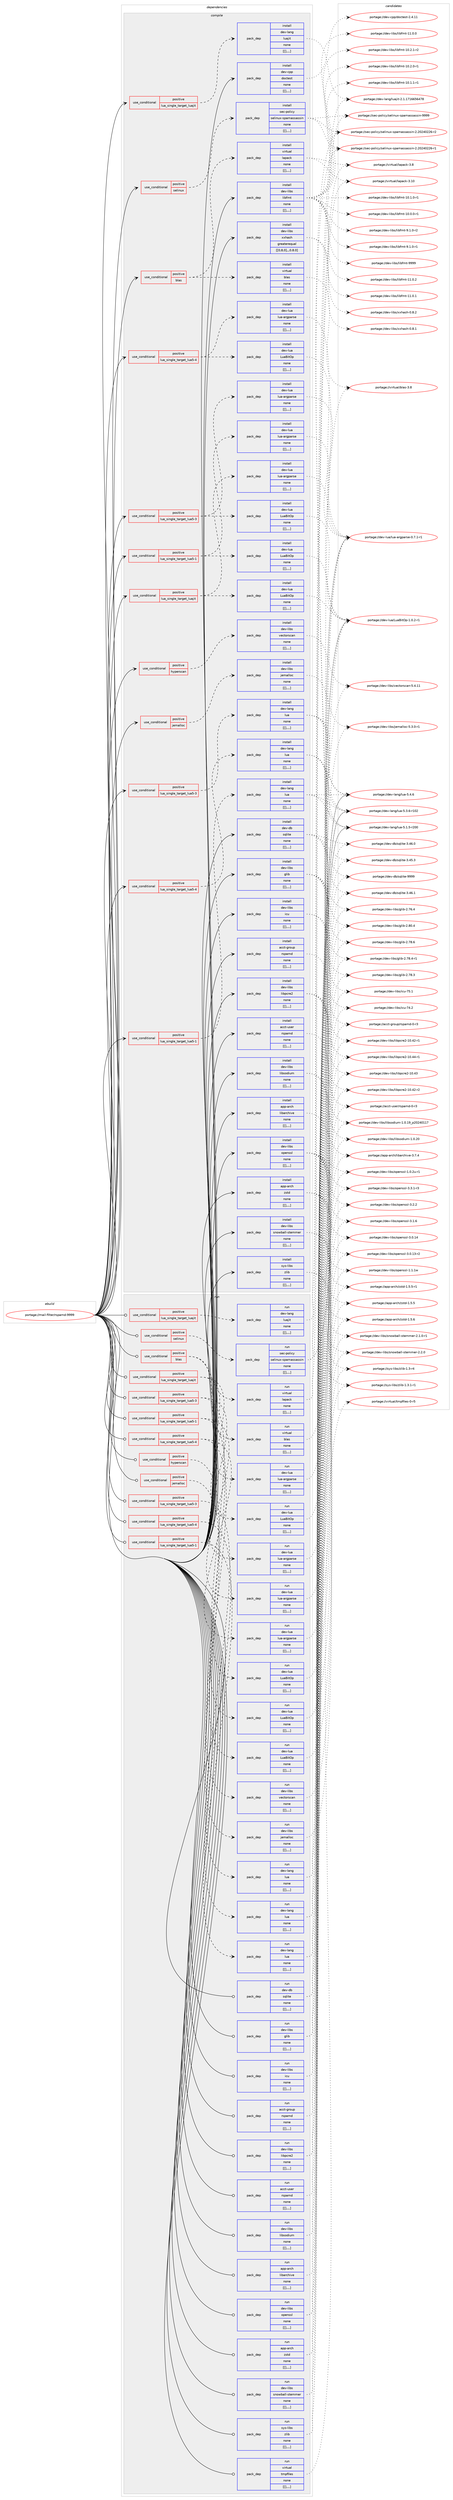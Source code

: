 digraph prolog {

# *************
# Graph options
# *************

newrank=true;
concentrate=true;
compound=true;
graph [rankdir=LR,fontname=Helvetica,fontsize=10,ranksep=1.5];#, ranksep=2.5, nodesep=0.2];
edge  [arrowhead=vee];
node  [fontname=Helvetica,fontsize=10];

# **********
# The ebuild
# **********

subgraph cluster_leftcol {
color=gray;
label=<<i>ebuild</i>>;
id [label="portage://mail-filter/rspamd-9999", color=red, width=4, href="../mail-filter/rspamd-9999.svg"];
}

# ****************
# The dependencies
# ****************

subgraph cluster_midcol {
color=gray;
label=<<i>dependencies</i>>;
subgraph cluster_compile {
fillcolor="#eeeeee";
style=filled;
label=<<i>compile</i>>;
subgraph cond72830 {
dependency292942 [label=<<TABLE BORDER="0" CELLBORDER="1" CELLSPACING="0" CELLPADDING="4"><TR><TD ROWSPAN="3" CELLPADDING="10">use_conditional</TD></TR><TR><TD>positive</TD></TR><TR><TD>blas</TD></TR></TABLE>>, shape=none, color=red];
subgraph pack217675 {
dependency292943 [label=<<TABLE BORDER="0" CELLBORDER="1" CELLSPACING="0" CELLPADDING="4" WIDTH="220"><TR><TD ROWSPAN="6" CELLPADDING="30">pack_dep</TD></TR><TR><TD WIDTH="110">install</TD></TR><TR><TD>virtual</TD></TR><TR><TD>blas</TD></TR><TR><TD>none</TD></TR><TR><TD>[[],,,,]</TD></TR></TABLE>>, shape=none, color=blue];
}
dependency292942:e -> dependency292943:w [weight=20,style="dashed",arrowhead="vee"];
subgraph pack217676 {
dependency292944 [label=<<TABLE BORDER="0" CELLBORDER="1" CELLSPACING="0" CELLPADDING="4" WIDTH="220"><TR><TD ROWSPAN="6" CELLPADDING="30">pack_dep</TD></TR><TR><TD WIDTH="110">install</TD></TR><TR><TD>virtual</TD></TR><TR><TD>lapack</TD></TR><TR><TD>none</TD></TR><TR><TD>[[],,,,]</TD></TR></TABLE>>, shape=none, color=blue];
}
dependency292942:e -> dependency292944:w [weight=20,style="dashed",arrowhead="vee"];
}
id:e -> dependency292942:w [weight=20,style="solid",arrowhead="vee"];
subgraph cond72831 {
dependency292945 [label=<<TABLE BORDER="0" CELLBORDER="1" CELLSPACING="0" CELLPADDING="4"><TR><TD ROWSPAN="3" CELLPADDING="10">use_conditional</TD></TR><TR><TD>positive</TD></TR><TR><TD>hyperscan</TD></TR></TABLE>>, shape=none, color=red];
subgraph pack217677 {
dependency292946 [label=<<TABLE BORDER="0" CELLBORDER="1" CELLSPACING="0" CELLPADDING="4" WIDTH="220"><TR><TD ROWSPAN="6" CELLPADDING="30">pack_dep</TD></TR><TR><TD WIDTH="110">install</TD></TR><TR><TD>dev-libs</TD></TR><TR><TD>vectorscan</TD></TR><TR><TD>none</TD></TR><TR><TD>[[],,,,]</TD></TR></TABLE>>, shape=none, color=blue];
}
dependency292945:e -> dependency292946:w [weight=20,style="dashed",arrowhead="vee"];
}
id:e -> dependency292945:w [weight=20,style="solid",arrowhead="vee"];
subgraph cond72832 {
dependency292947 [label=<<TABLE BORDER="0" CELLBORDER="1" CELLSPACING="0" CELLPADDING="4"><TR><TD ROWSPAN="3" CELLPADDING="10">use_conditional</TD></TR><TR><TD>positive</TD></TR><TR><TD>jemalloc</TD></TR></TABLE>>, shape=none, color=red];
subgraph pack217678 {
dependency292948 [label=<<TABLE BORDER="0" CELLBORDER="1" CELLSPACING="0" CELLPADDING="4" WIDTH="220"><TR><TD ROWSPAN="6" CELLPADDING="30">pack_dep</TD></TR><TR><TD WIDTH="110">install</TD></TR><TR><TD>dev-libs</TD></TR><TR><TD>jemalloc</TD></TR><TR><TD>none</TD></TR><TR><TD>[[],,,,]</TD></TR></TABLE>>, shape=none, color=blue];
}
dependency292947:e -> dependency292948:w [weight=20,style="dashed",arrowhead="vee"];
}
id:e -> dependency292947:w [weight=20,style="solid",arrowhead="vee"];
subgraph cond72833 {
dependency292949 [label=<<TABLE BORDER="0" CELLBORDER="1" CELLSPACING="0" CELLPADDING="4"><TR><TD ROWSPAN="3" CELLPADDING="10">use_conditional</TD></TR><TR><TD>positive</TD></TR><TR><TD>lua_single_target_lua5-1</TD></TR></TABLE>>, shape=none, color=red];
subgraph pack217679 {
dependency292950 [label=<<TABLE BORDER="0" CELLBORDER="1" CELLSPACING="0" CELLPADDING="4" WIDTH="220"><TR><TD ROWSPAN="6" CELLPADDING="30">pack_dep</TD></TR><TR><TD WIDTH="110">install</TD></TR><TR><TD>dev-lang</TD></TR><TR><TD>lua</TD></TR><TR><TD>none</TD></TR><TR><TD>[[],,,,]</TD></TR></TABLE>>, shape=none, color=blue];
}
dependency292949:e -> dependency292950:w [weight=20,style="dashed",arrowhead="vee"];
}
id:e -> dependency292949:w [weight=20,style="solid",arrowhead="vee"];
subgraph cond72834 {
dependency292951 [label=<<TABLE BORDER="0" CELLBORDER="1" CELLSPACING="0" CELLPADDING="4"><TR><TD ROWSPAN="3" CELLPADDING="10">use_conditional</TD></TR><TR><TD>positive</TD></TR><TR><TD>lua_single_target_lua5-1</TD></TR></TABLE>>, shape=none, color=red];
subgraph pack217680 {
dependency292952 [label=<<TABLE BORDER="0" CELLBORDER="1" CELLSPACING="0" CELLPADDING="4" WIDTH="220"><TR><TD ROWSPAN="6" CELLPADDING="30">pack_dep</TD></TR><TR><TD WIDTH="110">install</TD></TR><TR><TD>dev-lua</TD></TR><TR><TD>LuaBitOp</TD></TR><TR><TD>none</TD></TR><TR><TD>[[],,,,]</TD></TR></TABLE>>, shape=none, color=blue];
}
dependency292951:e -> dependency292952:w [weight=20,style="dashed",arrowhead="vee"];
subgraph pack217681 {
dependency292953 [label=<<TABLE BORDER="0" CELLBORDER="1" CELLSPACING="0" CELLPADDING="4" WIDTH="220"><TR><TD ROWSPAN="6" CELLPADDING="30">pack_dep</TD></TR><TR><TD WIDTH="110">install</TD></TR><TR><TD>dev-lua</TD></TR><TR><TD>lua-argparse</TD></TR><TR><TD>none</TD></TR><TR><TD>[[],,,,]</TD></TR></TABLE>>, shape=none, color=blue];
}
dependency292951:e -> dependency292953:w [weight=20,style="dashed",arrowhead="vee"];
}
id:e -> dependency292951:w [weight=20,style="solid",arrowhead="vee"];
subgraph cond72835 {
dependency292954 [label=<<TABLE BORDER="0" CELLBORDER="1" CELLSPACING="0" CELLPADDING="4"><TR><TD ROWSPAN="3" CELLPADDING="10">use_conditional</TD></TR><TR><TD>positive</TD></TR><TR><TD>lua_single_target_lua5-3</TD></TR></TABLE>>, shape=none, color=red];
subgraph pack217682 {
dependency292955 [label=<<TABLE BORDER="0" CELLBORDER="1" CELLSPACING="0" CELLPADDING="4" WIDTH="220"><TR><TD ROWSPAN="6" CELLPADDING="30">pack_dep</TD></TR><TR><TD WIDTH="110">install</TD></TR><TR><TD>dev-lang</TD></TR><TR><TD>lua</TD></TR><TR><TD>none</TD></TR><TR><TD>[[],,,,]</TD></TR></TABLE>>, shape=none, color=blue];
}
dependency292954:e -> dependency292955:w [weight=20,style="dashed",arrowhead="vee"];
}
id:e -> dependency292954:w [weight=20,style="solid",arrowhead="vee"];
subgraph cond72836 {
dependency292956 [label=<<TABLE BORDER="0" CELLBORDER="1" CELLSPACING="0" CELLPADDING="4"><TR><TD ROWSPAN="3" CELLPADDING="10">use_conditional</TD></TR><TR><TD>positive</TD></TR><TR><TD>lua_single_target_lua5-3</TD></TR></TABLE>>, shape=none, color=red];
subgraph pack217683 {
dependency292957 [label=<<TABLE BORDER="0" CELLBORDER="1" CELLSPACING="0" CELLPADDING="4" WIDTH="220"><TR><TD ROWSPAN="6" CELLPADDING="30">pack_dep</TD></TR><TR><TD WIDTH="110">install</TD></TR><TR><TD>dev-lua</TD></TR><TR><TD>LuaBitOp</TD></TR><TR><TD>none</TD></TR><TR><TD>[[],,,,]</TD></TR></TABLE>>, shape=none, color=blue];
}
dependency292956:e -> dependency292957:w [weight=20,style="dashed",arrowhead="vee"];
subgraph pack217684 {
dependency292958 [label=<<TABLE BORDER="0" CELLBORDER="1" CELLSPACING="0" CELLPADDING="4" WIDTH="220"><TR><TD ROWSPAN="6" CELLPADDING="30">pack_dep</TD></TR><TR><TD WIDTH="110">install</TD></TR><TR><TD>dev-lua</TD></TR><TR><TD>lua-argparse</TD></TR><TR><TD>none</TD></TR><TR><TD>[[],,,,]</TD></TR></TABLE>>, shape=none, color=blue];
}
dependency292956:e -> dependency292958:w [weight=20,style="dashed",arrowhead="vee"];
}
id:e -> dependency292956:w [weight=20,style="solid",arrowhead="vee"];
subgraph cond72837 {
dependency292959 [label=<<TABLE BORDER="0" CELLBORDER="1" CELLSPACING="0" CELLPADDING="4"><TR><TD ROWSPAN="3" CELLPADDING="10">use_conditional</TD></TR><TR><TD>positive</TD></TR><TR><TD>lua_single_target_lua5-4</TD></TR></TABLE>>, shape=none, color=red];
subgraph pack217685 {
dependency292960 [label=<<TABLE BORDER="0" CELLBORDER="1" CELLSPACING="0" CELLPADDING="4" WIDTH="220"><TR><TD ROWSPAN="6" CELLPADDING="30">pack_dep</TD></TR><TR><TD WIDTH="110">install</TD></TR><TR><TD>dev-lang</TD></TR><TR><TD>lua</TD></TR><TR><TD>none</TD></TR><TR><TD>[[],,,,]</TD></TR></TABLE>>, shape=none, color=blue];
}
dependency292959:e -> dependency292960:w [weight=20,style="dashed",arrowhead="vee"];
}
id:e -> dependency292959:w [weight=20,style="solid",arrowhead="vee"];
subgraph cond72838 {
dependency292961 [label=<<TABLE BORDER="0" CELLBORDER="1" CELLSPACING="0" CELLPADDING="4"><TR><TD ROWSPAN="3" CELLPADDING="10">use_conditional</TD></TR><TR><TD>positive</TD></TR><TR><TD>lua_single_target_lua5-4</TD></TR></TABLE>>, shape=none, color=red];
subgraph pack217686 {
dependency292962 [label=<<TABLE BORDER="0" CELLBORDER="1" CELLSPACING="0" CELLPADDING="4" WIDTH="220"><TR><TD ROWSPAN="6" CELLPADDING="30">pack_dep</TD></TR><TR><TD WIDTH="110">install</TD></TR><TR><TD>dev-lua</TD></TR><TR><TD>LuaBitOp</TD></TR><TR><TD>none</TD></TR><TR><TD>[[],,,,]</TD></TR></TABLE>>, shape=none, color=blue];
}
dependency292961:e -> dependency292962:w [weight=20,style="dashed",arrowhead="vee"];
subgraph pack217687 {
dependency292963 [label=<<TABLE BORDER="0" CELLBORDER="1" CELLSPACING="0" CELLPADDING="4" WIDTH="220"><TR><TD ROWSPAN="6" CELLPADDING="30">pack_dep</TD></TR><TR><TD WIDTH="110">install</TD></TR><TR><TD>dev-lua</TD></TR><TR><TD>lua-argparse</TD></TR><TR><TD>none</TD></TR><TR><TD>[[],,,,]</TD></TR></TABLE>>, shape=none, color=blue];
}
dependency292961:e -> dependency292963:w [weight=20,style="dashed",arrowhead="vee"];
}
id:e -> dependency292961:w [weight=20,style="solid",arrowhead="vee"];
subgraph cond72839 {
dependency292964 [label=<<TABLE BORDER="0" CELLBORDER="1" CELLSPACING="0" CELLPADDING="4"><TR><TD ROWSPAN="3" CELLPADDING="10">use_conditional</TD></TR><TR><TD>positive</TD></TR><TR><TD>lua_single_target_luajit</TD></TR></TABLE>>, shape=none, color=red];
subgraph pack217688 {
dependency292965 [label=<<TABLE BORDER="0" CELLBORDER="1" CELLSPACING="0" CELLPADDING="4" WIDTH="220"><TR><TD ROWSPAN="6" CELLPADDING="30">pack_dep</TD></TR><TR><TD WIDTH="110">install</TD></TR><TR><TD>dev-lang</TD></TR><TR><TD>luajit</TD></TR><TR><TD>none</TD></TR><TR><TD>[[],,,,]</TD></TR></TABLE>>, shape=none, color=blue];
}
dependency292964:e -> dependency292965:w [weight=20,style="dashed",arrowhead="vee"];
}
id:e -> dependency292964:w [weight=20,style="solid",arrowhead="vee"];
subgraph cond72840 {
dependency292966 [label=<<TABLE BORDER="0" CELLBORDER="1" CELLSPACING="0" CELLPADDING="4"><TR><TD ROWSPAN="3" CELLPADDING="10">use_conditional</TD></TR><TR><TD>positive</TD></TR><TR><TD>lua_single_target_luajit</TD></TR></TABLE>>, shape=none, color=red];
subgraph pack217689 {
dependency292967 [label=<<TABLE BORDER="0" CELLBORDER="1" CELLSPACING="0" CELLPADDING="4" WIDTH="220"><TR><TD ROWSPAN="6" CELLPADDING="30">pack_dep</TD></TR><TR><TD WIDTH="110">install</TD></TR><TR><TD>dev-lua</TD></TR><TR><TD>LuaBitOp</TD></TR><TR><TD>none</TD></TR><TR><TD>[[],,,,]</TD></TR></TABLE>>, shape=none, color=blue];
}
dependency292966:e -> dependency292967:w [weight=20,style="dashed",arrowhead="vee"];
subgraph pack217690 {
dependency292968 [label=<<TABLE BORDER="0" CELLBORDER="1" CELLSPACING="0" CELLPADDING="4" WIDTH="220"><TR><TD ROWSPAN="6" CELLPADDING="30">pack_dep</TD></TR><TR><TD WIDTH="110">install</TD></TR><TR><TD>dev-lua</TD></TR><TR><TD>lua-argparse</TD></TR><TR><TD>none</TD></TR><TR><TD>[[],,,,]</TD></TR></TABLE>>, shape=none, color=blue];
}
dependency292966:e -> dependency292968:w [weight=20,style="dashed",arrowhead="vee"];
}
id:e -> dependency292966:w [weight=20,style="solid",arrowhead="vee"];
subgraph cond72841 {
dependency292969 [label=<<TABLE BORDER="0" CELLBORDER="1" CELLSPACING="0" CELLPADDING="4"><TR><TD ROWSPAN="3" CELLPADDING="10">use_conditional</TD></TR><TR><TD>positive</TD></TR><TR><TD>selinux</TD></TR></TABLE>>, shape=none, color=red];
subgraph pack217691 {
dependency292970 [label=<<TABLE BORDER="0" CELLBORDER="1" CELLSPACING="0" CELLPADDING="4" WIDTH="220"><TR><TD ROWSPAN="6" CELLPADDING="30">pack_dep</TD></TR><TR><TD WIDTH="110">install</TD></TR><TR><TD>sec-policy</TD></TR><TR><TD>selinux-spamassassin</TD></TR><TR><TD>none</TD></TR><TR><TD>[[],,,,]</TD></TR></TABLE>>, shape=none, color=blue];
}
dependency292969:e -> dependency292970:w [weight=20,style="dashed",arrowhead="vee"];
}
id:e -> dependency292969:w [weight=20,style="solid",arrowhead="vee"];
subgraph pack217692 {
dependency292971 [label=<<TABLE BORDER="0" CELLBORDER="1" CELLSPACING="0" CELLPADDING="4" WIDTH="220"><TR><TD ROWSPAN="6" CELLPADDING="30">pack_dep</TD></TR><TR><TD WIDTH="110">install</TD></TR><TR><TD>acct-group</TD></TR><TR><TD>rspamd</TD></TR><TR><TD>none</TD></TR><TR><TD>[[],,,,]</TD></TR></TABLE>>, shape=none, color=blue];
}
id:e -> dependency292971:w [weight=20,style="solid",arrowhead="vee"];
subgraph pack217693 {
dependency292972 [label=<<TABLE BORDER="0" CELLBORDER="1" CELLSPACING="0" CELLPADDING="4" WIDTH="220"><TR><TD ROWSPAN="6" CELLPADDING="30">pack_dep</TD></TR><TR><TD WIDTH="110">install</TD></TR><TR><TD>acct-user</TD></TR><TR><TD>rspamd</TD></TR><TR><TD>none</TD></TR><TR><TD>[[],,,,]</TD></TR></TABLE>>, shape=none, color=blue];
}
id:e -> dependency292972:w [weight=20,style="solid",arrowhead="vee"];
subgraph pack217694 {
dependency292973 [label=<<TABLE BORDER="0" CELLBORDER="1" CELLSPACING="0" CELLPADDING="4" WIDTH="220"><TR><TD ROWSPAN="6" CELLPADDING="30">pack_dep</TD></TR><TR><TD WIDTH="110">install</TD></TR><TR><TD>app-arch</TD></TR><TR><TD>libarchive</TD></TR><TR><TD>none</TD></TR><TR><TD>[[],,,,]</TD></TR></TABLE>>, shape=none, color=blue];
}
id:e -> dependency292973:w [weight=20,style="solid",arrowhead="vee"];
subgraph pack217695 {
dependency292974 [label=<<TABLE BORDER="0" CELLBORDER="1" CELLSPACING="0" CELLPADDING="4" WIDTH="220"><TR><TD ROWSPAN="6" CELLPADDING="30">pack_dep</TD></TR><TR><TD WIDTH="110">install</TD></TR><TR><TD>app-arch</TD></TR><TR><TD>zstd</TD></TR><TR><TD>none</TD></TR><TR><TD>[[],,,,]</TD></TR></TABLE>>, shape=none, color=blue];
}
id:e -> dependency292974:w [weight=20,style="solid",arrowhead="vee"];
subgraph pack217696 {
dependency292975 [label=<<TABLE BORDER="0" CELLBORDER="1" CELLSPACING="0" CELLPADDING="4" WIDTH="220"><TR><TD ROWSPAN="6" CELLPADDING="30">pack_dep</TD></TR><TR><TD WIDTH="110">install</TD></TR><TR><TD>dev-cpp</TD></TR><TR><TD>doctest</TD></TR><TR><TD>none</TD></TR><TR><TD>[[],,,,]</TD></TR></TABLE>>, shape=none, color=blue];
}
id:e -> dependency292975:w [weight=20,style="solid",arrowhead="vee"];
subgraph pack217697 {
dependency292976 [label=<<TABLE BORDER="0" CELLBORDER="1" CELLSPACING="0" CELLPADDING="4" WIDTH="220"><TR><TD ROWSPAN="6" CELLPADDING="30">pack_dep</TD></TR><TR><TD WIDTH="110">install</TD></TR><TR><TD>dev-db</TD></TR><TR><TD>sqlite</TD></TR><TR><TD>none</TD></TR><TR><TD>[[],,,,]</TD></TR></TABLE>>, shape=none, color=blue];
}
id:e -> dependency292976:w [weight=20,style="solid",arrowhead="vee"];
subgraph pack217698 {
dependency292977 [label=<<TABLE BORDER="0" CELLBORDER="1" CELLSPACING="0" CELLPADDING="4" WIDTH="220"><TR><TD ROWSPAN="6" CELLPADDING="30">pack_dep</TD></TR><TR><TD WIDTH="110">install</TD></TR><TR><TD>dev-libs</TD></TR><TR><TD>glib</TD></TR><TR><TD>none</TD></TR><TR><TD>[[],,,,]</TD></TR></TABLE>>, shape=none, color=blue];
}
id:e -> dependency292977:w [weight=20,style="solid",arrowhead="vee"];
subgraph pack217699 {
dependency292978 [label=<<TABLE BORDER="0" CELLBORDER="1" CELLSPACING="0" CELLPADDING="4" WIDTH="220"><TR><TD ROWSPAN="6" CELLPADDING="30">pack_dep</TD></TR><TR><TD WIDTH="110">install</TD></TR><TR><TD>dev-libs</TD></TR><TR><TD>icu</TD></TR><TR><TD>none</TD></TR><TR><TD>[[],,,,]</TD></TR></TABLE>>, shape=none, color=blue];
}
id:e -> dependency292978:w [weight=20,style="solid",arrowhead="vee"];
subgraph pack217700 {
dependency292979 [label=<<TABLE BORDER="0" CELLBORDER="1" CELLSPACING="0" CELLPADDING="4" WIDTH="220"><TR><TD ROWSPAN="6" CELLPADDING="30">pack_dep</TD></TR><TR><TD WIDTH="110">install</TD></TR><TR><TD>dev-libs</TD></TR><TR><TD>libfmt</TD></TR><TR><TD>none</TD></TR><TR><TD>[[],,,,]</TD></TR></TABLE>>, shape=none, color=blue];
}
id:e -> dependency292979:w [weight=20,style="solid",arrowhead="vee"];
subgraph pack217701 {
dependency292980 [label=<<TABLE BORDER="0" CELLBORDER="1" CELLSPACING="0" CELLPADDING="4" WIDTH="220"><TR><TD ROWSPAN="6" CELLPADDING="30">pack_dep</TD></TR><TR><TD WIDTH="110">install</TD></TR><TR><TD>dev-libs</TD></TR><TR><TD>libpcre2</TD></TR><TR><TD>none</TD></TR><TR><TD>[[],,,,]</TD></TR></TABLE>>, shape=none, color=blue];
}
id:e -> dependency292980:w [weight=20,style="solid",arrowhead="vee"];
subgraph pack217702 {
dependency292981 [label=<<TABLE BORDER="0" CELLBORDER="1" CELLSPACING="0" CELLPADDING="4" WIDTH="220"><TR><TD ROWSPAN="6" CELLPADDING="30">pack_dep</TD></TR><TR><TD WIDTH="110">install</TD></TR><TR><TD>dev-libs</TD></TR><TR><TD>libsodium</TD></TR><TR><TD>none</TD></TR><TR><TD>[[],,,,]</TD></TR></TABLE>>, shape=none, color=blue];
}
id:e -> dependency292981:w [weight=20,style="solid",arrowhead="vee"];
subgraph pack217703 {
dependency292982 [label=<<TABLE BORDER="0" CELLBORDER="1" CELLSPACING="0" CELLPADDING="4" WIDTH="220"><TR><TD ROWSPAN="6" CELLPADDING="30">pack_dep</TD></TR><TR><TD WIDTH="110">install</TD></TR><TR><TD>dev-libs</TD></TR><TR><TD>openssl</TD></TR><TR><TD>none</TD></TR><TR><TD>[[],,,,]</TD></TR></TABLE>>, shape=none, color=blue];
}
id:e -> dependency292982:w [weight=20,style="solid",arrowhead="vee"];
subgraph pack217704 {
dependency292983 [label=<<TABLE BORDER="0" CELLBORDER="1" CELLSPACING="0" CELLPADDING="4" WIDTH="220"><TR><TD ROWSPAN="6" CELLPADDING="30">pack_dep</TD></TR><TR><TD WIDTH="110">install</TD></TR><TR><TD>dev-libs</TD></TR><TR><TD>snowball-stemmer</TD></TR><TR><TD>none</TD></TR><TR><TD>[[],,,,]</TD></TR></TABLE>>, shape=none, color=blue];
}
id:e -> dependency292983:w [weight=20,style="solid",arrowhead="vee"];
subgraph pack217705 {
dependency292984 [label=<<TABLE BORDER="0" CELLBORDER="1" CELLSPACING="0" CELLPADDING="4" WIDTH="220"><TR><TD ROWSPAN="6" CELLPADDING="30">pack_dep</TD></TR><TR><TD WIDTH="110">install</TD></TR><TR><TD>dev-libs</TD></TR><TR><TD>xxhash</TD></TR><TR><TD>greaterequal</TD></TR><TR><TD>[[0,8,0],,,0.8.0]</TD></TR></TABLE>>, shape=none, color=blue];
}
id:e -> dependency292984:w [weight=20,style="solid",arrowhead="vee"];
subgraph pack217706 {
dependency292985 [label=<<TABLE BORDER="0" CELLBORDER="1" CELLSPACING="0" CELLPADDING="4" WIDTH="220"><TR><TD ROWSPAN="6" CELLPADDING="30">pack_dep</TD></TR><TR><TD WIDTH="110">install</TD></TR><TR><TD>sys-libs</TD></TR><TR><TD>zlib</TD></TR><TR><TD>none</TD></TR><TR><TD>[[],,,,]</TD></TR></TABLE>>, shape=none, color=blue];
}
id:e -> dependency292985:w [weight=20,style="solid",arrowhead="vee"];
}
subgraph cluster_compileandrun {
fillcolor="#eeeeee";
style=filled;
label=<<i>compile and run</i>>;
}
subgraph cluster_run {
fillcolor="#eeeeee";
style=filled;
label=<<i>run</i>>;
subgraph cond72842 {
dependency292986 [label=<<TABLE BORDER="0" CELLBORDER="1" CELLSPACING="0" CELLPADDING="4"><TR><TD ROWSPAN="3" CELLPADDING="10">use_conditional</TD></TR><TR><TD>positive</TD></TR><TR><TD>blas</TD></TR></TABLE>>, shape=none, color=red];
subgraph pack217707 {
dependency292987 [label=<<TABLE BORDER="0" CELLBORDER="1" CELLSPACING="0" CELLPADDING="4" WIDTH="220"><TR><TD ROWSPAN="6" CELLPADDING="30">pack_dep</TD></TR><TR><TD WIDTH="110">run</TD></TR><TR><TD>virtual</TD></TR><TR><TD>blas</TD></TR><TR><TD>none</TD></TR><TR><TD>[[],,,,]</TD></TR></TABLE>>, shape=none, color=blue];
}
dependency292986:e -> dependency292987:w [weight=20,style="dashed",arrowhead="vee"];
subgraph pack217708 {
dependency292988 [label=<<TABLE BORDER="0" CELLBORDER="1" CELLSPACING="0" CELLPADDING="4" WIDTH="220"><TR><TD ROWSPAN="6" CELLPADDING="30">pack_dep</TD></TR><TR><TD WIDTH="110">run</TD></TR><TR><TD>virtual</TD></TR><TR><TD>lapack</TD></TR><TR><TD>none</TD></TR><TR><TD>[[],,,,]</TD></TR></TABLE>>, shape=none, color=blue];
}
dependency292986:e -> dependency292988:w [weight=20,style="dashed",arrowhead="vee"];
}
id:e -> dependency292986:w [weight=20,style="solid",arrowhead="odot"];
subgraph cond72843 {
dependency292989 [label=<<TABLE BORDER="0" CELLBORDER="1" CELLSPACING="0" CELLPADDING="4"><TR><TD ROWSPAN="3" CELLPADDING="10">use_conditional</TD></TR><TR><TD>positive</TD></TR><TR><TD>hyperscan</TD></TR></TABLE>>, shape=none, color=red];
subgraph pack217709 {
dependency292990 [label=<<TABLE BORDER="0" CELLBORDER="1" CELLSPACING="0" CELLPADDING="4" WIDTH="220"><TR><TD ROWSPAN="6" CELLPADDING="30">pack_dep</TD></TR><TR><TD WIDTH="110">run</TD></TR><TR><TD>dev-libs</TD></TR><TR><TD>vectorscan</TD></TR><TR><TD>none</TD></TR><TR><TD>[[],,,,]</TD></TR></TABLE>>, shape=none, color=blue];
}
dependency292989:e -> dependency292990:w [weight=20,style="dashed",arrowhead="vee"];
}
id:e -> dependency292989:w [weight=20,style="solid",arrowhead="odot"];
subgraph cond72844 {
dependency292991 [label=<<TABLE BORDER="0" CELLBORDER="1" CELLSPACING="0" CELLPADDING="4"><TR><TD ROWSPAN="3" CELLPADDING="10">use_conditional</TD></TR><TR><TD>positive</TD></TR><TR><TD>jemalloc</TD></TR></TABLE>>, shape=none, color=red];
subgraph pack217710 {
dependency292992 [label=<<TABLE BORDER="0" CELLBORDER="1" CELLSPACING="0" CELLPADDING="4" WIDTH="220"><TR><TD ROWSPAN="6" CELLPADDING="30">pack_dep</TD></TR><TR><TD WIDTH="110">run</TD></TR><TR><TD>dev-libs</TD></TR><TR><TD>jemalloc</TD></TR><TR><TD>none</TD></TR><TR><TD>[[],,,,]</TD></TR></TABLE>>, shape=none, color=blue];
}
dependency292991:e -> dependency292992:w [weight=20,style="dashed",arrowhead="vee"];
}
id:e -> dependency292991:w [weight=20,style="solid",arrowhead="odot"];
subgraph cond72845 {
dependency292993 [label=<<TABLE BORDER="0" CELLBORDER="1" CELLSPACING="0" CELLPADDING="4"><TR><TD ROWSPAN="3" CELLPADDING="10">use_conditional</TD></TR><TR><TD>positive</TD></TR><TR><TD>lua_single_target_lua5-1</TD></TR></TABLE>>, shape=none, color=red];
subgraph pack217711 {
dependency292994 [label=<<TABLE BORDER="0" CELLBORDER="1" CELLSPACING="0" CELLPADDING="4" WIDTH="220"><TR><TD ROWSPAN="6" CELLPADDING="30">pack_dep</TD></TR><TR><TD WIDTH="110">run</TD></TR><TR><TD>dev-lang</TD></TR><TR><TD>lua</TD></TR><TR><TD>none</TD></TR><TR><TD>[[],,,,]</TD></TR></TABLE>>, shape=none, color=blue];
}
dependency292993:e -> dependency292994:w [weight=20,style="dashed",arrowhead="vee"];
}
id:e -> dependency292993:w [weight=20,style="solid",arrowhead="odot"];
subgraph cond72846 {
dependency292995 [label=<<TABLE BORDER="0" CELLBORDER="1" CELLSPACING="0" CELLPADDING="4"><TR><TD ROWSPAN="3" CELLPADDING="10">use_conditional</TD></TR><TR><TD>positive</TD></TR><TR><TD>lua_single_target_lua5-1</TD></TR></TABLE>>, shape=none, color=red];
subgraph pack217712 {
dependency292996 [label=<<TABLE BORDER="0" CELLBORDER="1" CELLSPACING="0" CELLPADDING="4" WIDTH="220"><TR><TD ROWSPAN="6" CELLPADDING="30">pack_dep</TD></TR><TR><TD WIDTH="110">run</TD></TR><TR><TD>dev-lua</TD></TR><TR><TD>LuaBitOp</TD></TR><TR><TD>none</TD></TR><TR><TD>[[],,,,]</TD></TR></TABLE>>, shape=none, color=blue];
}
dependency292995:e -> dependency292996:w [weight=20,style="dashed",arrowhead="vee"];
subgraph pack217713 {
dependency292997 [label=<<TABLE BORDER="0" CELLBORDER="1" CELLSPACING="0" CELLPADDING="4" WIDTH="220"><TR><TD ROWSPAN="6" CELLPADDING="30">pack_dep</TD></TR><TR><TD WIDTH="110">run</TD></TR><TR><TD>dev-lua</TD></TR><TR><TD>lua-argparse</TD></TR><TR><TD>none</TD></TR><TR><TD>[[],,,,]</TD></TR></TABLE>>, shape=none, color=blue];
}
dependency292995:e -> dependency292997:w [weight=20,style="dashed",arrowhead="vee"];
}
id:e -> dependency292995:w [weight=20,style="solid",arrowhead="odot"];
subgraph cond72847 {
dependency292998 [label=<<TABLE BORDER="0" CELLBORDER="1" CELLSPACING="0" CELLPADDING="4"><TR><TD ROWSPAN="3" CELLPADDING="10">use_conditional</TD></TR><TR><TD>positive</TD></TR><TR><TD>lua_single_target_lua5-3</TD></TR></TABLE>>, shape=none, color=red];
subgraph pack217714 {
dependency292999 [label=<<TABLE BORDER="0" CELLBORDER="1" CELLSPACING="0" CELLPADDING="4" WIDTH="220"><TR><TD ROWSPAN="6" CELLPADDING="30">pack_dep</TD></TR><TR><TD WIDTH="110">run</TD></TR><TR><TD>dev-lang</TD></TR><TR><TD>lua</TD></TR><TR><TD>none</TD></TR><TR><TD>[[],,,,]</TD></TR></TABLE>>, shape=none, color=blue];
}
dependency292998:e -> dependency292999:w [weight=20,style="dashed",arrowhead="vee"];
}
id:e -> dependency292998:w [weight=20,style="solid",arrowhead="odot"];
subgraph cond72848 {
dependency293000 [label=<<TABLE BORDER="0" CELLBORDER="1" CELLSPACING="0" CELLPADDING="4"><TR><TD ROWSPAN="3" CELLPADDING="10">use_conditional</TD></TR><TR><TD>positive</TD></TR><TR><TD>lua_single_target_lua5-3</TD></TR></TABLE>>, shape=none, color=red];
subgraph pack217715 {
dependency293001 [label=<<TABLE BORDER="0" CELLBORDER="1" CELLSPACING="0" CELLPADDING="4" WIDTH="220"><TR><TD ROWSPAN="6" CELLPADDING="30">pack_dep</TD></TR><TR><TD WIDTH="110">run</TD></TR><TR><TD>dev-lua</TD></TR><TR><TD>LuaBitOp</TD></TR><TR><TD>none</TD></TR><TR><TD>[[],,,,]</TD></TR></TABLE>>, shape=none, color=blue];
}
dependency293000:e -> dependency293001:w [weight=20,style="dashed",arrowhead="vee"];
subgraph pack217716 {
dependency293002 [label=<<TABLE BORDER="0" CELLBORDER="1" CELLSPACING="0" CELLPADDING="4" WIDTH="220"><TR><TD ROWSPAN="6" CELLPADDING="30">pack_dep</TD></TR><TR><TD WIDTH="110">run</TD></TR><TR><TD>dev-lua</TD></TR><TR><TD>lua-argparse</TD></TR><TR><TD>none</TD></TR><TR><TD>[[],,,,]</TD></TR></TABLE>>, shape=none, color=blue];
}
dependency293000:e -> dependency293002:w [weight=20,style="dashed",arrowhead="vee"];
}
id:e -> dependency293000:w [weight=20,style="solid",arrowhead="odot"];
subgraph cond72849 {
dependency293003 [label=<<TABLE BORDER="0" CELLBORDER="1" CELLSPACING="0" CELLPADDING="4"><TR><TD ROWSPAN="3" CELLPADDING="10">use_conditional</TD></TR><TR><TD>positive</TD></TR><TR><TD>lua_single_target_lua5-4</TD></TR></TABLE>>, shape=none, color=red];
subgraph pack217717 {
dependency293004 [label=<<TABLE BORDER="0" CELLBORDER="1" CELLSPACING="0" CELLPADDING="4" WIDTH="220"><TR><TD ROWSPAN="6" CELLPADDING="30">pack_dep</TD></TR><TR><TD WIDTH="110">run</TD></TR><TR><TD>dev-lang</TD></TR><TR><TD>lua</TD></TR><TR><TD>none</TD></TR><TR><TD>[[],,,,]</TD></TR></TABLE>>, shape=none, color=blue];
}
dependency293003:e -> dependency293004:w [weight=20,style="dashed",arrowhead="vee"];
}
id:e -> dependency293003:w [weight=20,style="solid",arrowhead="odot"];
subgraph cond72850 {
dependency293005 [label=<<TABLE BORDER="0" CELLBORDER="1" CELLSPACING="0" CELLPADDING="4"><TR><TD ROWSPAN="3" CELLPADDING="10">use_conditional</TD></TR><TR><TD>positive</TD></TR><TR><TD>lua_single_target_lua5-4</TD></TR></TABLE>>, shape=none, color=red];
subgraph pack217718 {
dependency293006 [label=<<TABLE BORDER="0" CELLBORDER="1" CELLSPACING="0" CELLPADDING="4" WIDTH="220"><TR><TD ROWSPAN="6" CELLPADDING="30">pack_dep</TD></TR><TR><TD WIDTH="110">run</TD></TR><TR><TD>dev-lua</TD></TR><TR><TD>LuaBitOp</TD></TR><TR><TD>none</TD></TR><TR><TD>[[],,,,]</TD></TR></TABLE>>, shape=none, color=blue];
}
dependency293005:e -> dependency293006:w [weight=20,style="dashed",arrowhead="vee"];
subgraph pack217719 {
dependency293007 [label=<<TABLE BORDER="0" CELLBORDER="1" CELLSPACING="0" CELLPADDING="4" WIDTH="220"><TR><TD ROWSPAN="6" CELLPADDING="30">pack_dep</TD></TR><TR><TD WIDTH="110">run</TD></TR><TR><TD>dev-lua</TD></TR><TR><TD>lua-argparse</TD></TR><TR><TD>none</TD></TR><TR><TD>[[],,,,]</TD></TR></TABLE>>, shape=none, color=blue];
}
dependency293005:e -> dependency293007:w [weight=20,style="dashed",arrowhead="vee"];
}
id:e -> dependency293005:w [weight=20,style="solid",arrowhead="odot"];
subgraph cond72851 {
dependency293008 [label=<<TABLE BORDER="0" CELLBORDER="1" CELLSPACING="0" CELLPADDING="4"><TR><TD ROWSPAN="3" CELLPADDING="10">use_conditional</TD></TR><TR><TD>positive</TD></TR><TR><TD>lua_single_target_luajit</TD></TR></TABLE>>, shape=none, color=red];
subgraph pack217720 {
dependency293009 [label=<<TABLE BORDER="0" CELLBORDER="1" CELLSPACING="0" CELLPADDING="4" WIDTH="220"><TR><TD ROWSPAN="6" CELLPADDING="30">pack_dep</TD></TR><TR><TD WIDTH="110">run</TD></TR><TR><TD>dev-lang</TD></TR><TR><TD>luajit</TD></TR><TR><TD>none</TD></TR><TR><TD>[[],,,,]</TD></TR></TABLE>>, shape=none, color=blue];
}
dependency293008:e -> dependency293009:w [weight=20,style="dashed",arrowhead="vee"];
}
id:e -> dependency293008:w [weight=20,style="solid",arrowhead="odot"];
subgraph cond72852 {
dependency293010 [label=<<TABLE BORDER="0" CELLBORDER="1" CELLSPACING="0" CELLPADDING="4"><TR><TD ROWSPAN="3" CELLPADDING="10">use_conditional</TD></TR><TR><TD>positive</TD></TR><TR><TD>lua_single_target_luajit</TD></TR></TABLE>>, shape=none, color=red];
subgraph pack217721 {
dependency293011 [label=<<TABLE BORDER="0" CELLBORDER="1" CELLSPACING="0" CELLPADDING="4" WIDTH="220"><TR><TD ROWSPAN="6" CELLPADDING="30">pack_dep</TD></TR><TR><TD WIDTH="110">run</TD></TR><TR><TD>dev-lua</TD></TR><TR><TD>LuaBitOp</TD></TR><TR><TD>none</TD></TR><TR><TD>[[],,,,]</TD></TR></TABLE>>, shape=none, color=blue];
}
dependency293010:e -> dependency293011:w [weight=20,style="dashed",arrowhead="vee"];
subgraph pack217722 {
dependency293012 [label=<<TABLE BORDER="0" CELLBORDER="1" CELLSPACING="0" CELLPADDING="4" WIDTH="220"><TR><TD ROWSPAN="6" CELLPADDING="30">pack_dep</TD></TR><TR><TD WIDTH="110">run</TD></TR><TR><TD>dev-lua</TD></TR><TR><TD>lua-argparse</TD></TR><TR><TD>none</TD></TR><TR><TD>[[],,,,]</TD></TR></TABLE>>, shape=none, color=blue];
}
dependency293010:e -> dependency293012:w [weight=20,style="dashed",arrowhead="vee"];
}
id:e -> dependency293010:w [weight=20,style="solid",arrowhead="odot"];
subgraph cond72853 {
dependency293013 [label=<<TABLE BORDER="0" CELLBORDER="1" CELLSPACING="0" CELLPADDING="4"><TR><TD ROWSPAN="3" CELLPADDING="10">use_conditional</TD></TR><TR><TD>positive</TD></TR><TR><TD>selinux</TD></TR></TABLE>>, shape=none, color=red];
subgraph pack217723 {
dependency293014 [label=<<TABLE BORDER="0" CELLBORDER="1" CELLSPACING="0" CELLPADDING="4" WIDTH="220"><TR><TD ROWSPAN="6" CELLPADDING="30">pack_dep</TD></TR><TR><TD WIDTH="110">run</TD></TR><TR><TD>sec-policy</TD></TR><TR><TD>selinux-spamassassin</TD></TR><TR><TD>none</TD></TR><TR><TD>[[],,,,]</TD></TR></TABLE>>, shape=none, color=blue];
}
dependency293013:e -> dependency293014:w [weight=20,style="dashed",arrowhead="vee"];
}
id:e -> dependency293013:w [weight=20,style="solid",arrowhead="odot"];
subgraph pack217724 {
dependency293015 [label=<<TABLE BORDER="0" CELLBORDER="1" CELLSPACING="0" CELLPADDING="4" WIDTH="220"><TR><TD ROWSPAN="6" CELLPADDING="30">pack_dep</TD></TR><TR><TD WIDTH="110">run</TD></TR><TR><TD>acct-group</TD></TR><TR><TD>rspamd</TD></TR><TR><TD>none</TD></TR><TR><TD>[[],,,,]</TD></TR></TABLE>>, shape=none, color=blue];
}
id:e -> dependency293015:w [weight=20,style="solid",arrowhead="odot"];
subgraph pack217725 {
dependency293016 [label=<<TABLE BORDER="0" CELLBORDER="1" CELLSPACING="0" CELLPADDING="4" WIDTH="220"><TR><TD ROWSPAN="6" CELLPADDING="30">pack_dep</TD></TR><TR><TD WIDTH="110">run</TD></TR><TR><TD>acct-user</TD></TR><TR><TD>rspamd</TD></TR><TR><TD>none</TD></TR><TR><TD>[[],,,,]</TD></TR></TABLE>>, shape=none, color=blue];
}
id:e -> dependency293016:w [weight=20,style="solid",arrowhead="odot"];
subgraph pack217726 {
dependency293017 [label=<<TABLE BORDER="0" CELLBORDER="1" CELLSPACING="0" CELLPADDING="4" WIDTH="220"><TR><TD ROWSPAN="6" CELLPADDING="30">pack_dep</TD></TR><TR><TD WIDTH="110">run</TD></TR><TR><TD>app-arch</TD></TR><TR><TD>libarchive</TD></TR><TR><TD>none</TD></TR><TR><TD>[[],,,,]</TD></TR></TABLE>>, shape=none, color=blue];
}
id:e -> dependency293017:w [weight=20,style="solid",arrowhead="odot"];
subgraph pack217727 {
dependency293018 [label=<<TABLE BORDER="0" CELLBORDER="1" CELLSPACING="0" CELLPADDING="4" WIDTH="220"><TR><TD ROWSPAN="6" CELLPADDING="30">pack_dep</TD></TR><TR><TD WIDTH="110">run</TD></TR><TR><TD>app-arch</TD></TR><TR><TD>zstd</TD></TR><TR><TD>none</TD></TR><TR><TD>[[],,,,]</TD></TR></TABLE>>, shape=none, color=blue];
}
id:e -> dependency293018:w [weight=20,style="solid",arrowhead="odot"];
subgraph pack217728 {
dependency293019 [label=<<TABLE BORDER="0" CELLBORDER="1" CELLSPACING="0" CELLPADDING="4" WIDTH="220"><TR><TD ROWSPAN="6" CELLPADDING="30">pack_dep</TD></TR><TR><TD WIDTH="110">run</TD></TR><TR><TD>dev-db</TD></TR><TR><TD>sqlite</TD></TR><TR><TD>none</TD></TR><TR><TD>[[],,,,]</TD></TR></TABLE>>, shape=none, color=blue];
}
id:e -> dependency293019:w [weight=20,style="solid",arrowhead="odot"];
subgraph pack217729 {
dependency293020 [label=<<TABLE BORDER="0" CELLBORDER="1" CELLSPACING="0" CELLPADDING="4" WIDTH="220"><TR><TD ROWSPAN="6" CELLPADDING="30">pack_dep</TD></TR><TR><TD WIDTH="110">run</TD></TR><TR><TD>dev-libs</TD></TR><TR><TD>glib</TD></TR><TR><TD>none</TD></TR><TR><TD>[[],,,,]</TD></TR></TABLE>>, shape=none, color=blue];
}
id:e -> dependency293020:w [weight=20,style="solid",arrowhead="odot"];
subgraph pack217730 {
dependency293021 [label=<<TABLE BORDER="0" CELLBORDER="1" CELLSPACING="0" CELLPADDING="4" WIDTH="220"><TR><TD ROWSPAN="6" CELLPADDING="30">pack_dep</TD></TR><TR><TD WIDTH="110">run</TD></TR><TR><TD>dev-libs</TD></TR><TR><TD>icu</TD></TR><TR><TD>none</TD></TR><TR><TD>[[],,,,]</TD></TR></TABLE>>, shape=none, color=blue];
}
id:e -> dependency293021:w [weight=20,style="solid",arrowhead="odot"];
subgraph pack217731 {
dependency293022 [label=<<TABLE BORDER="0" CELLBORDER="1" CELLSPACING="0" CELLPADDING="4" WIDTH="220"><TR><TD ROWSPAN="6" CELLPADDING="30">pack_dep</TD></TR><TR><TD WIDTH="110">run</TD></TR><TR><TD>dev-libs</TD></TR><TR><TD>libpcre2</TD></TR><TR><TD>none</TD></TR><TR><TD>[[],,,,]</TD></TR></TABLE>>, shape=none, color=blue];
}
id:e -> dependency293022:w [weight=20,style="solid",arrowhead="odot"];
subgraph pack217732 {
dependency293023 [label=<<TABLE BORDER="0" CELLBORDER="1" CELLSPACING="0" CELLPADDING="4" WIDTH="220"><TR><TD ROWSPAN="6" CELLPADDING="30">pack_dep</TD></TR><TR><TD WIDTH="110">run</TD></TR><TR><TD>dev-libs</TD></TR><TR><TD>libsodium</TD></TR><TR><TD>none</TD></TR><TR><TD>[[],,,,]</TD></TR></TABLE>>, shape=none, color=blue];
}
id:e -> dependency293023:w [weight=20,style="solid",arrowhead="odot"];
subgraph pack217733 {
dependency293024 [label=<<TABLE BORDER="0" CELLBORDER="1" CELLSPACING="0" CELLPADDING="4" WIDTH="220"><TR><TD ROWSPAN="6" CELLPADDING="30">pack_dep</TD></TR><TR><TD WIDTH="110">run</TD></TR><TR><TD>dev-libs</TD></TR><TR><TD>openssl</TD></TR><TR><TD>none</TD></TR><TR><TD>[[],,,,]</TD></TR></TABLE>>, shape=none, color=blue];
}
id:e -> dependency293024:w [weight=20,style="solid",arrowhead="odot"];
subgraph pack217734 {
dependency293025 [label=<<TABLE BORDER="0" CELLBORDER="1" CELLSPACING="0" CELLPADDING="4" WIDTH="220"><TR><TD ROWSPAN="6" CELLPADDING="30">pack_dep</TD></TR><TR><TD WIDTH="110">run</TD></TR><TR><TD>dev-libs</TD></TR><TR><TD>snowball-stemmer</TD></TR><TR><TD>none</TD></TR><TR><TD>[[],,,,]</TD></TR></TABLE>>, shape=none, color=blue];
}
id:e -> dependency293025:w [weight=20,style="solid",arrowhead="odot"];
subgraph pack217735 {
dependency293026 [label=<<TABLE BORDER="0" CELLBORDER="1" CELLSPACING="0" CELLPADDING="4" WIDTH="220"><TR><TD ROWSPAN="6" CELLPADDING="30">pack_dep</TD></TR><TR><TD WIDTH="110">run</TD></TR><TR><TD>sys-libs</TD></TR><TR><TD>zlib</TD></TR><TR><TD>none</TD></TR><TR><TD>[[],,,,]</TD></TR></TABLE>>, shape=none, color=blue];
}
id:e -> dependency293026:w [weight=20,style="solid",arrowhead="odot"];
subgraph pack217736 {
dependency293027 [label=<<TABLE BORDER="0" CELLBORDER="1" CELLSPACING="0" CELLPADDING="4" WIDTH="220"><TR><TD ROWSPAN="6" CELLPADDING="30">pack_dep</TD></TR><TR><TD WIDTH="110">run</TD></TR><TR><TD>virtual</TD></TR><TR><TD>tmpfiles</TD></TR><TR><TD>none</TD></TR><TR><TD>[[],,,,]</TD></TR></TABLE>>, shape=none, color=blue];
}
id:e -> dependency293027:w [weight=20,style="solid",arrowhead="odot"];
}
}

# **************
# The candidates
# **************

subgraph cluster_choices {
rank=same;
color=gray;
label=<<i>candidates</i>>;

subgraph choice217675 {
color=black;
nodesep=1;
choice1181051141161179710847981089711545514656 [label="portage://virtual/blas-3.8", color=red, width=4,href="../virtual/blas-3.8.svg"];
dependency292943:e -> choice1181051141161179710847981089711545514656:w [style=dotted,weight="100"];
}
subgraph choice217676 {
color=black;
nodesep=1;
choice11810511411611797108471089711297991074551464948 [label="portage://virtual/lapack-3.10", color=red, width=4,href="../virtual/lapack-3.10.svg"];
choice118105114116117971084710897112979910745514656 [label="portage://virtual/lapack-3.8", color=red, width=4,href="../virtual/lapack-3.8.svg"];
dependency292944:e -> choice11810511411611797108471089711297991074551464948:w [style=dotted,weight="100"];
dependency292944:e -> choice118105114116117971084710897112979910745514656:w [style=dotted,weight="100"];
}
subgraph choice217677 {
color=black;
nodesep=1;
choice10010111845108105981154711810199116111114115999711045534652464949 [label="portage://dev-libs/vectorscan-5.4.11", color=red, width=4,href="../dev-libs/vectorscan-5.4.11.svg"];
dependency292946:e -> choice10010111845108105981154711810199116111114115999711045534652464949:w [style=dotted,weight="100"];
}
subgraph choice217678 {
color=black;
nodesep=1;
choice10010111845108105981154710610110997108108111994553465146484511449 [label="portage://dev-libs/jemalloc-5.3.0-r1", color=red, width=4,href="../dev-libs/jemalloc-5.3.0-r1.svg"];
dependency292948:e -> choice10010111845108105981154710610110997108108111994553465146484511449:w [style=dotted,weight="100"];
}
subgraph choice217679 {
color=black;
nodesep=1;
choice10010111845108971101034710811797455346524654 [label="portage://dev-lang/lua-5.4.6", color=red, width=4,href="../dev-lang/lua-5.4.6.svg"];
choice1001011184510897110103471081179745534651465445114494850 [label="portage://dev-lang/lua-5.3.6-r102", color=red, width=4,href="../dev-lang/lua-5.3.6-r102.svg"];
choice1001011184510897110103471081179745534649465345114504848 [label="portage://dev-lang/lua-5.1.5-r200", color=red, width=4,href="../dev-lang/lua-5.1.5-r200.svg"];
dependency292950:e -> choice10010111845108971101034710811797455346524654:w [style=dotted,weight="100"];
dependency292950:e -> choice1001011184510897110103471081179745534651465445114494850:w [style=dotted,weight="100"];
dependency292950:e -> choice1001011184510897110103471081179745534649465345114504848:w [style=dotted,weight="100"];
}
subgraph choice217680 {
color=black;
nodesep=1;
choice100101118451081179747761179766105116791124549464846504511449 [label="portage://dev-lua/LuaBitOp-1.0.2-r1", color=red, width=4,href="../dev-lua/LuaBitOp-1.0.2-r1.svg"];
dependency292952:e -> choice100101118451081179747761179766105116791124549464846504511449:w [style=dotted,weight="100"];
}
subgraph choice217681 {
color=black;
nodesep=1;
choice100101118451081179747108117974597114103112971141151014548465546494511449 [label="portage://dev-lua/lua-argparse-0.7.1-r1", color=red, width=4,href="../dev-lua/lua-argparse-0.7.1-r1.svg"];
dependency292953:e -> choice100101118451081179747108117974597114103112971141151014548465546494511449:w [style=dotted,weight="100"];
}
subgraph choice217682 {
color=black;
nodesep=1;
choice10010111845108971101034710811797455346524654 [label="portage://dev-lang/lua-5.4.6", color=red, width=4,href="../dev-lang/lua-5.4.6.svg"];
choice1001011184510897110103471081179745534651465445114494850 [label="portage://dev-lang/lua-5.3.6-r102", color=red, width=4,href="../dev-lang/lua-5.3.6-r102.svg"];
choice1001011184510897110103471081179745534649465345114504848 [label="portage://dev-lang/lua-5.1.5-r200", color=red, width=4,href="../dev-lang/lua-5.1.5-r200.svg"];
dependency292955:e -> choice10010111845108971101034710811797455346524654:w [style=dotted,weight="100"];
dependency292955:e -> choice1001011184510897110103471081179745534651465445114494850:w [style=dotted,weight="100"];
dependency292955:e -> choice1001011184510897110103471081179745534649465345114504848:w [style=dotted,weight="100"];
}
subgraph choice217683 {
color=black;
nodesep=1;
choice100101118451081179747761179766105116791124549464846504511449 [label="portage://dev-lua/LuaBitOp-1.0.2-r1", color=red, width=4,href="../dev-lua/LuaBitOp-1.0.2-r1.svg"];
dependency292957:e -> choice100101118451081179747761179766105116791124549464846504511449:w [style=dotted,weight="100"];
}
subgraph choice217684 {
color=black;
nodesep=1;
choice100101118451081179747108117974597114103112971141151014548465546494511449 [label="portage://dev-lua/lua-argparse-0.7.1-r1", color=red, width=4,href="../dev-lua/lua-argparse-0.7.1-r1.svg"];
dependency292958:e -> choice100101118451081179747108117974597114103112971141151014548465546494511449:w [style=dotted,weight="100"];
}
subgraph choice217685 {
color=black;
nodesep=1;
choice10010111845108971101034710811797455346524654 [label="portage://dev-lang/lua-5.4.6", color=red, width=4,href="../dev-lang/lua-5.4.6.svg"];
choice1001011184510897110103471081179745534651465445114494850 [label="portage://dev-lang/lua-5.3.6-r102", color=red, width=4,href="../dev-lang/lua-5.3.6-r102.svg"];
choice1001011184510897110103471081179745534649465345114504848 [label="portage://dev-lang/lua-5.1.5-r200", color=red, width=4,href="../dev-lang/lua-5.1.5-r200.svg"];
dependency292960:e -> choice10010111845108971101034710811797455346524654:w [style=dotted,weight="100"];
dependency292960:e -> choice1001011184510897110103471081179745534651465445114494850:w [style=dotted,weight="100"];
dependency292960:e -> choice1001011184510897110103471081179745534649465345114504848:w [style=dotted,weight="100"];
}
subgraph choice217686 {
color=black;
nodesep=1;
choice100101118451081179747761179766105116791124549464846504511449 [label="portage://dev-lua/LuaBitOp-1.0.2-r1", color=red, width=4,href="../dev-lua/LuaBitOp-1.0.2-r1.svg"];
dependency292962:e -> choice100101118451081179747761179766105116791124549464846504511449:w [style=dotted,weight="100"];
}
subgraph choice217687 {
color=black;
nodesep=1;
choice100101118451081179747108117974597114103112971141151014548465546494511449 [label="portage://dev-lua/lua-argparse-0.7.1-r1", color=red, width=4,href="../dev-lua/lua-argparse-0.7.1-r1.svg"];
dependency292963:e -> choice100101118451081179747108117974597114103112971141151014548465546494511449:w [style=dotted,weight="100"];
}
subgraph choice217688 {
color=black;
nodesep=1;
choice10010111845108971101034710811797106105116455046494649554954545354525556 [label="portage://dev-lang/luajit-2.1.1716656478", color=red, width=4,href="../dev-lang/luajit-2.1.1716656478.svg"];
dependency292965:e -> choice10010111845108971101034710811797106105116455046494649554954545354525556:w [style=dotted,weight="100"];
}
subgraph choice217689 {
color=black;
nodesep=1;
choice100101118451081179747761179766105116791124549464846504511449 [label="portage://dev-lua/LuaBitOp-1.0.2-r1", color=red, width=4,href="../dev-lua/LuaBitOp-1.0.2-r1.svg"];
dependency292967:e -> choice100101118451081179747761179766105116791124549464846504511449:w [style=dotted,weight="100"];
}
subgraph choice217690 {
color=black;
nodesep=1;
choice100101118451081179747108117974597114103112971141151014548465546494511449 [label="portage://dev-lua/lua-argparse-0.7.1-r1", color=red, width=4,href="../dev-lua/lua-argparse-0.7.1-r1.svg"];
dependency292968:e -> choice100101118451081179747108117974597114103112971141151014548465546494511449:w [style=dotted,weight="100"];
}
subgraph choice217691 {
color=black;
nodesep=1;
choice11510199451121111081059912147115101108105110117120451151129710997115115971151151051104557575757 [label="portage://sec-policy/selinux-spamassassin-9999", color=red, width=4,href="../sec-policy/selinux-spamassassin-9999.svg"];
choice115101994511211110810599121471151011081051101171204511511297109971151159711511510511045504650485052485050544511450 [label="portage://sec-policy/selinux-spamassassin-2.20240226-r2", color=red, width=4,href="../sec-policy/selinux-spamassassin-2.20240226-r2.svg"];
choice115101994511211110810599121471151011081051101171204511511297109971151159711511510511045504650485052485050544511449 [label="portage://sec-policy/selinux-spamassassin-2.20240226-r1", color=red, width=4,href="../sec-policy/selinux-spamassassin-2.20240226-r1.svg"];
dependency292970:e -> choice11510199451121111081059912147115101108105110117120451151129710997115115971151151051104557575757:w [style=dotted,weight="100"];
dependency292970:e -> choice115101994511211110810599121471151011081051101171204511511297109971151159711511510511045504650485052485050544511450:w [style=dotted,weight="100"];
dependency292970:e -> choice115101994511211110810599121471151011081051101171204511511297109971151159711511510511045504650485052485050544511449:w [style=dotted,weight="100"];
}
subgraph choice217692 {
color=black;
nodesep=1;
choice97999911645103114111117112471141151129710910045484511451 [label="portage://acct-group/rspamd-0-r3", color=red, width=4,href="../acct-group/rspamd-0-r3.svg"];
dependency292971:e -> choice97999911645103114111117112471141151129710910045484511451:w [style=dotted,weight="100"];
}
subgraph choice217693 {
color=black;
nodesep=1;
choice97999911645117115101114471141151129710910045484511451 [label="portage://acct-user/rspamd-0-r3", color=red, width=4,href="../acct-user/rspamd-0-r3.svg"];
dependency292972:e -> choice97999911645117115101114471141151129710910045484511451:w [style=dotted,weight="100"];
}
subgraph choice217694 {
color=black;
nodesep=1;
choice9711211245971149910447108105989711499104105118101455146554652 [label="portage://app-arch/libarchive-3.7.4", color=red, width=4,href="../app-arch/libarchive-3.7.4.svg"];
dependency292973:e -> choice9711211245971149910447108105989711499104105118101455146554652:w [style=dotted,weight="100"];
}
subgraph choice217695 {
color=black;
nodesep=1;
choice9711211245971149910447122115116100454946534654 [label="portage://app-arch/zstd-1.5.6", color=red, width=4,href="../app-arch/zstd-1.5.6.svg"];
choice97112112459711499104471221151161004549465346534511449 [label="portage://app-arch/zstd-1.5.5-r1", color=red, width=4,href="../app-arch/zstd-1.5.5-r1.svg"];
choice9711211245971149910447122115116100454946534653 [label="portage://app-arch/zstd-1.5.5", color=red, width=4,href="../app-arch/zstd-1.5.5.svg"];
dependency292974:e -> choice9711211245971149910447122115116100454946534654:w [style=dotted,weight="100"];
dependency292974:e -> choice97112112459711499104471221151161004549465346534511449:w [style=dotted,weight="100"];
dependency292974:e -> choice9711211245971149910447122115116100454946534653:w [style=dotted,weight="100"];
}
subgraph choice217696 {
color=black;
nodesep=1;
choice1001011184599112112471001119911610111511645504652464949 [label="portage://dev-cpp/doctest-2.4.11", color=red, width=4,href="../dev-cpp/doctest-2.4.11.svg"];
dependency292975:e -> choice1001011184599112112471001119911610111511645504652464949:w [style=dotted,weight="100"];
}
subgraph choice217697 {
color=black;
nodesep=1;
choice1001011184510098471151131081051161014557575757 [label="portage://dev-db/sqlite-9999", color=red, width=4,href="../dev-db/sqlite-9999.svg"];
choice10010111845100984711511310810511610145514652544649 [label="portage://dev-db/sqlite-3.46.1", color=red, width=4,href="../dev-db/sqlite-3.46.1.svg"];
choice10010111845100984711511310810511610145514652544648 [label="portage://dev-db/sqlite-3.46.0", color=red, width=4,href="../dev-db/sqlite-3.46.0.svg"];
choice10010111845100984711511310810511610145514652534651 [label="portage://dev-db/sqlite-3.45.3", color=red, width=4,href="../dev-db/sqlite-3.45.3.svg"];
dependency292976:e -> choice1001011184510098471151131081051161014557575757:w [style=dotted,weight="100"];
dependency292976:e -> choice10010111845100984711511310810511610145514652544649:w [style=dotted,weight="100"];
dependency292976:e -> choice10010111845100984711511310810511610145514652544648:w [style=dotted,weight="100"];
dependency292976:e -> choice10010111845100984711511310810511610145514652534651:w [style=dotted,weight="100"];
}
subgraph choice217698 {
color=black;
nodesep=1;
choice1001011184510810598115471031081059845504656484652 [label="portage://dev-libs/glib-2.80.4", color=red, width=4,href="../dev-libs/glib-2.80.4.svg"];
choice1001011184510810598115471031081059845504655564654 [label="portage://dev-libs/glib-2.78.6", color=red, width=4,href="../dev-libs/glib-2.78.6.svg"];
choice10010111845108105981154710310810598455046555646524511449 [label="portage://dev-libs/glib-2.78.4-r1", color=red, width=4,href="../dev-libs/glib-2.78.4-r1.svg"];
choice1001011184510810598115471031081059845504655564651 [label="portage://dev-libs/glib-2.78.3", color=red, width=4,href="../dev-libs/glib-2.78.3.svg"];
choice1001011184510810598115471031081059845504655544652 [label="portage://dev-libs/glib-2.76.4", color=red, width=4,href="../dev-libs/glib-2.76.4.svg"];
dependency292977:e -> choice1001011184510810598115471031081059845504656484652:w [style=dotted,weight="100"];
dependency292977:e -> choice1001011184510810598115471031081059845504655564654:w [style=dotted,weight="100"];
dependency292977:e -> choice10010111845108105981154710310810598455046555646524511449:w [style=dotted,weight="100"];
dependency292977:e -> choice1001011184510810598115471031081059845504655564651:w [style=dotted,weight="100"];
dependency292977:e -> choice1001011184510810598115471031081059845504655544652:w [style=dotted,weight="100"];
}
subgraph choice217699 {
color=black;
nodesep=1;
choice100101118451081059811547105991174555534649 [label="portage://dev-libs/icu-75.1", color=red, width=4,href="../dev-libs/icu-75.1.svg"];
choice100101118451081059811547105991174555524650 [label="portage://dev-libs/icu-74.2", color=red, width=4,href="../dev-libs/icu-74.2.svg"];
dependency292978:e -> choice100101118451081059811547105991174555534649:w [style=dotted,weight="100"];
dependency292978:e -> choice100101118451081059811547105991174555524650:w [style=dotted,weight="100"];
}
subgraph choice217700 {
color=black;
nodesep=1;
choice100101118451081059811547108105981021091164557575757 [label="portage://dev-libs/libfmt-9999", color=red, width=4,href="../dev-libs/libfmt-9999.svg"];
choice1001011184510810598115471081059810210911645494946484650 [label="portage://dev-libs/libfmt-11.0.2", color=red, width=4,href="../dev-libs/libfmt-11.0.2.svg"];
choice1001011184510810598115471081059810210911645494946484649 [label="portage://dev-libs/libfmt-11.0.1", color=red, width=4,href="../dev-libs/libfmt-11.0.1.svg"];
choice1001011184510810598115471081059810210911645494946484648 [label="portage://dev-libs/libfmt-11.0.0", color=red, width=4,href="../dev-libs/libfmt-11.0.0.svg"];
choice10010111845108105981154710810598102109116454948465046494511450 [label="portage://dev-libs/libfmt-10.2.1-r2", color=red, width=4,href="../dev-libs/libfmt-10.2.1-r2.svg"];
choice10010111845108105981154710810598102109116454948465046484511449 [label="portage://dev-libs/libfmt-10.2.0-r1", color=red, width=4,href="../dev-libs/libfmt-10.2.0-r1.svg"];
choice10010111845108105981154710810598102109116454948464946494511449 [label="portage://dev-libs/libfmt-10.1.1-r1", color=red, width=4,href="../dev-libs/libfmt-10.1.1-r1.svg"];
choice10010111845108105981154710810598102109116454948464946484511449 [label="portage://dev-libs/libfmt-10.1.0-r1", color=red, width=4,href="../dev-libs/libfmt-10.1.0-r1.svg"];
choice10010111845108105981154710810598102109116454948464846484511449 [label="portage://dev-libs/libfmt-10.0.0-r1", color=red, width=4,href="../dev-libs/libfmt-10.0.0-r1.svg"];
choice100101118451081059811547108105981021091164557464946484511450 [label="portage://dev-libs/libfmt-9.1.0-r2", color=red, width=4,href="../dev-libs/libfmt-9.1.0-r2.svg"];
choice100101118451081059811547108105981021091164557464946484511449 [label="portage://dev-libs/libfmt-9.1.0-r1", color=red, width=4,href="../dev-libs/libfmt-9.1.0-r1.svg"];
dependency292979:e -> choice100101118451081059811547108105981021091164557575757:w [style=dotted,weight="100"];
dependency292979:e -> choice1001011184510810598115471081059810210911645494946484650:w [style=dotted,weight="100"];
dependency292979:e -> choice1001011184510810598115471081059810210911645494946484649:w [style=dotted,weight="100"];
dependency292979:e -> choice1001011184510810598115471081059810210911645494946484648:w [style=dotted,weight="100"];
dependency292979:e -> choice10010111845108105981154710810598102109116454948465046494511450:w [style=dotted,weight="100"];
dependency292979:e -> choice10010111845108105981154710810598102109116454948465046484511449:w [style=dotted,weight="100"];
dependency292979:e -> choice10010111845108105981154710810598102109116454948464946494511449:w [style=dotted,weight="100"];
dependency292979:e -> choice10010111845108105981154710810598102109116454948464946484511449:w [style=dotted,weight="100"];
dependency292979:e -> choice10010111845108105981154710810598102109116454948464846484511449:w [style=dotted,weight="100"];
dependency292979:e -> choice100101118451081059811547108105981021091164557464946484511450:w [style=dotted,weight="100"];
dependency292979:e -> choice100101118451081059811547108105981021091164557464946484511449:w [style=dotted,weight="100"];
}
subgraph choice217701 {
color=black;
nodesep=1;
choice1001011184510810598115471081059811299114101504549484652524511449 [label="portage://dev-libs/libpcre2-10.44-r1", color=red, width=4,href="../dev-libs/libpcre2-10.44-r1.svg"];
choice100101118451081059811547108105981129911410150454948465251 [label="portage://dev-libs/libpcre2-10.43", color=red, width=4,href="../dev-libs/libpcre2-10.43.svg"];
choice1001011184510810598115471081059811299114101504549484652504511450 [label="portage://dev-libs/libpcre2-10.42-r2", color=red, width=4,href="../dev-libs/libpcre2-10.42-r2.svg"];
choice1001011184510810598115471081059811299114101504549484652504511449 [label="portage://dev-libs/libpcre2-10.42-r1", color=red, width=4,href="../dev-libs/libpcre2-10.42-r1.svg"];
dependency292980:e -> choice1001011184510810598115471081059811299114101504549484652524511449:w [style=dotted,weight="100"];
dependency292980:e -> choice100101118451081059811547108105981129911410150454948465251:w [style=dotted,weight="100"];
dependency292980:e -> choice1001011184510810598115471081059811299114101504549484652504511450:w [style=dotted,weight="100"];
dependency292980:e -> choice1001011184510810598115471081059811299114101504549484652504511449:w [style=dotted,weight="100"];
}
subgraph choice217702 {
color=black;
nodesep=1;
choice1001011184510810598115471081059811511110010511710945494648465048 [label="portage://dev-libs/libsodium-1.0.20", color=red, width=4,href="../dev-libs/libsodium-1.0.20.svg"];
choice1001011184510810598115471081059811511110010511710945494648464957951125048505248494955 [label="portage://dev-libs/libsodium-1.0.19_p20240117", color=red, width=4,href="../dev-libs/libsodium-1.0.19_p20240117.svg"];
dependency292981:e -> choice1001011184510810598115471081059811511110010511710945494648465048:w [style=dotted,weight="100"];
dependency292981:e -> choice1001011184510810598115471081059811511110010511710945494648464957951125048505248494955:w [style=dotted,weight="100"];
}
subgraph choice217703 {
color=black;
nodesep=1;
choice1001011184510810598115471111121011101151151084551465146494511451 [label="portage://dev-libs/openssl-3.3.1-r3", color=red, width=4,href="../dev-libs/openssl-3.3.1-r3.svg"];
choice100101118451081059811547111112101110115115108455146504650 [label="portage://dev-libs/openssl-3.2.2", color=red, width=4,href="../dev-libs/openssl-3.2.2.svg"];
choice100101118451081059811547111112101110115115108455146494654 [label="portage://dev-libs/openssl-3.1.6", color=red, width=4,href="../dev-libs/openssl-3.1.6.svg"];
choice10010111845108105981154711111210111011511510845514648464952 [label="portage://dev-libs/openssl-3.0.14", color=red, width=4,href="../dev-libs/openssl-3.0.14.svg"];
choice100101118451081059811547111112101110115115108455146484649514511450 [label="portage://dev-libs/openssl-3.0.13-r2", color=red, width=4,href="../dev-libs/openssl-3.0.13-r2.svg"];
choice100101118451081059811547111112101110115115108454946494649119 [label="portage://dev-libs/openssl-1.1.1w", color=red, width=4,href="../dev-libs/openssl-1.1.1w.svg"];
choice1001011184510810598115471111121011101151151084549464846501174511449 [label="portage://dev-libs/openssl-1.0.2u-r1", color=red, width=4,href="../dev-libs/openssl-1.0.2u-r1.svg"];
dependency292982:e -> choice1001011184510810598115471111121011101151151084551465146494511451:w [style=dotted,weight="100"];
dependency292982:e -> choice100101118451081059811547111112101110115115108455146504650:w [style=dotted,weight="100"];
dependency292982:e -> choice100101118451081059811547111112101110115115108455146494654:w [style=dotted,weight="100"];
dependency292982:e -> choice10010111845108105981154711111210111011511510845514648464952:w [style=dotted,weight="100"];
dependency292982:e -> choice100101118451081059811547111112101110115115108455146484649514511450:w [style=dotted,weight="100"];
dependency292982:e -> choice100101118451081059811547111112101110115115108454946494649119:w [style=dotted,weight="100"];
dependency292982:e -> choice1001011184510810598115471111121011101151151084549464846501174511449:w [style=dotted,weight="100"];
}
subgraph choice217704 {
color=black;
nodesep=1;
choice100101118451081059811547115110111119989710810845115116101109109101114455046504648 [label="portage://dev-libs/snowball-stemmer-2.2.0", color=red, width=4,href="../dev-libs/snowball-stemmer-2.2.0.svg"];
choice1001011184510810598115471151101111199897108108451151161011091091011144550464946484511449 [label="portage://dev-libs/snowball-stemmer-2.1.0-r1", color=red, width=4,href="../dev-libs/snowball-stemmer-2.1.0-r1.svg"];
dependency292983:e -> choice100101118451081059811547115110111119989710810845115116101109109101114455046504648:w [style=dotted,weight="100"];
dependency292983:e -> choice1001011184510810598115471151101111199897108108451151161011091091011144550464946484511449:w [style=dotted,weight="100"];
}
subgraph choice217705 {
color=black;
nodesep=1;
choice10010111845108105981154712012010497115104454846564650 [label="portage://dev-libs/xxhash-0.8.2", color=red, width=4,href="../dev-libs/xxhash-0.8.2.svg"];
choice10010111845108105981154712012010497115104454846564649 [label="portage://dev-libs/xxhash-0.8.1", color=red, width=4,href="../dev-libs/xxhash-0.8.1.svg"];
dependency292984:e -> choice10010111845108105981154712012010497115104454846564650:w [style=dotted,weight="100"];
dependency292984:e -> choice10010111845108105981154712012010497115104454846564649:w [style=dotted,weight="100"];
}
subgraph choice217706 {
color=black;
nodesep=1;
choice115121115451081059811547122108105984549465146494511449 [label="portage://sys-libs/zlib-1.3.1-r1", color=red, width=4,href="../sys-libs/zlib-1.3.1-r1.svg"];
choice11512111545108105981154712210810598454946514511452 [label="portage://sys-libs/zlib-1.3-r4", color=red, width=4,href="../sys-libs/zlib-1.3-r4.svg"];
dependency292985:e -> choice115121115451081059811547122108105984549465146494511449:w [style=dotted,weight="100"];
dependency292985:e -> choice11512111545108105981154712210810598454946514511452:w [style=dotted,weight="100"];
}
subgraph choice217707 {
color=black;
nodesep=1;
choice1181051141161179710847981089711545514656 [label="portage://virtual/blas-3.8", color=red, width=4,href="../virtual/blas-3.8.svg"];
dependency292987:e -> choice1181051141161179710847981089711545514656:w [style=dotted,weight="100"];
}
subgraph choice217708 {
color=black;
nodesep=1;
choice11810511411611797108471089711297991074551464948 [label="portage://virtual/lapack-3.10", color=red, width=4,href="../virtual/lapack-3.10.svg"];
choice118105114116117971084710897112979910745514656 [label="portage://virtual/lapack-3.8", color=red, width=4,href="../virtual/lapack-3.8.svg"];
dependency292988:e -> choice11810511411611797108471089711297991074551464948:w [style=dotted,weight="100"];
dependency292988:e -> choice118105114116117971084710897112979910745514656:w [style=dotted,weight="100"];
}
subgraph choice217709 {
color=black;
nodesep=1;
choice10010111845108105981154711810199116111114115999711045534652464949 [label="portage://dev-libs/vectorscan-5.4.11", color=red, width=4,href="../dev-libs/vectorscan-5.4.11.svg"];
dependency292990:e -> choice10010111845108105981154711810199116111114115999711045534652464949:w [style=dotted,weight="100"];
}
subgraph choice217710 {
color=black;
nodesep=1;
choice10010111845108105981154710610110997108108111994553465146484511449 [label="portage://dev-libs/jemalloc-5.3.0-r1", color=red, width=4,href="../dev-libs/jemalloc-5.3.0-r1.svg"];
dependency292992:e -> choice10010111845108105981154710610110997108108111994553465146484511449:w [style=dotted,weight="100"];
}
subgraph choice217711 {
color=black;
nodesep=1;
choice10010111845108971101034710811797455346524654 [label="portage://dev-lang/lua-5.4.6", color=red, width=4,href="../dev-lang/lua-5.4.6.svg"];
choice1001011184510897110103471081179745534651465445114494850 [label="portage://dev-lang/lua-5.3.6-r102", color=red, width=4,href="../dev-lang/lua-5.3.6-r102.svg"];
choice1001011184510897110103471081179745534649465345114504848 [label="portage://dev-lang/lua-5.1.5-r200", color=red, width=4,href="../dev-lang/lua-5.1.5-r200.svg"];
dependency292994:e -> choice10010111845108971101034710811797455346524654:w [style=dotted,weight="100"];
dependency292994:e -> choice1001011184510897110103471081179745534651465445114494850:w [style=dotted,weight="100"];
dependency292994:e -> choice1001011184510897110103471081179745534649465345114504848:w [style=dotted,weight="100"];
}
subgraph choice217712 {
color=black;
nodesep=1;
choice100101118451081179747761179766105116791124549464846504511449 [label="portage://dev-lua/LuaBitOp-1.0.2-r1", color=red, width=4,href="../dev-lua/LuaBitOp-1.0.2-r1.svg"];
dependency292996:e -> choice100101118451081179747761179766105116791124549464846504511449:w [style=dotted,weight="100"];
}
subgraph choice217713 {
color=black;
nodesep=1;
choice100101118451081179747108117974597114103112971141151014548465546494511449 [label="portage://dev-lua/lua-argparse-0.7.1-r1", color=red, width=4,href="../dev-lua/lua-argparse-0.7.1-r1.svg"];
dependency292997:e -> choice100101118451081179747108117974597114103112971141151014548465546494511449:w [style=dotted,weight="100"];
}
subgraph choice217714 {
color=black;
nodesep=1;
choice10010111845108971101034710811797455346524654 [label="portage://dev-lang/lua-5.4.6", color=red, width=4,href="../dev-lang/lua-5.4.6.svg"];
choice1001011184510897110103471081179745534651465445114494850 [label="portage://dev-lang/lua-5.3.6-r102", color=red, width=4,href="../dev-lang/lua-5.3.6-r102.svg"];
choice1001011184510897110103471081179745534649465345114504848 [label="portage://dev-lang/lua-5.1.5-r200", color=red, width=4,href="../dev-lang/lua-5.1.5-r200.svg"];
dependency292999:e -> choice10010111845108971101034710811797455346524654:w [style=dotted,weight="100"];
dependency292999:e -> choice1001011184510897110103471081179745534651465445114494850:w [style=dotted,weight="100"];
dependency292999:e -> choice1001011184510897110103471081179745534649465345114504848:w [style=dotted,weight="100"];
}
subgraph choice217715 {
color=black;
nodesep=1;
choice100101118451081179747761179766105116791124549464846504511449 [label="portage://dev-lua/LuaBitOp-1.0.2-r1", color=red, width=4,href="../dev-lua/LuaBitOp-1.0.2-r1.svg"];
dependency293001:e -> choice100101118451081179747761179766105116791124549464846504511449:w [style=dotted,weight="100"];
}
subgraph choice217716 {
color=black;
nodesep=1;
choice100101118451081179747108117974597114103112971141151014548465546494511449 [label="portage://dev-lua/lua-argparse-0.7.1-r1", color=red, width=4,href="../dev-lua/lua-argparse-0.7.1-r1.svg"];
dependency293002:e -> choice100101118451081179747108117974597114103112971141151014548465546494511449:w [style=dotted,weight="100"];
}
subgraph choice217717 {
color=black;
nodesep=1;
choice10010111845108971101034710811797455346524654 [label="portage://dev-lang/lua-5.4.6", color=red, width=4,href="../dev-lang/lua-5.4.6.svg"];
choice1001011184510897110103471081179745534651465445114494850 [label="portage://dev-lang/lua-5.3.6-r102", color=red, width=4,href="../dev-lang/lua-5.3.6-r102.svg"];
choice1001011184510897110103471081179745534649465345114504848 [label="portage://dev-lang/lua-5.1.5-r200", color=red, width=4,href="../dev-lang/lua-5.1.5-r200.svg"];
dependency293004:e -> choice10010111845108971101034710811797455346524654:w [style=dotted,weight="100"];
dependency293004:e -> choice1001011184510897110103471081179745534651465445114494850:w [style=dotted,weight="100"];
dependency293004:e -> choice1001011184510897110103471081179745534649465345114504848:w [style=dotted,weight="100"];
}
subgraph choice217718 {
color=black;
nodesep=1;
choice100101118451081179747761179766105116791124549464846504511449 [label="portage://dev-lua/LuaBitOp-1.0.2-r1", color=red, width=4,href="../dev-lua/LuaBitOp-1.0.2-r1.svg"];
dependency293006:e -> choice100101118451081179747761179766105116791124549464846504511449:w [style=dotted,weight="100"];
}
subgraph choice217719 {
color=black;
nodesep=1;
choice100101118451081179747108117974597114103112971141151014548465546494511449 [label="portage://dev-lua/lua-argparse-0.7.1-r1", color=red, width=4,href="../dev-lua/lua-argparse-0.7.1-r1.svg"];
dependency293007:e -> choice100101118451081179747108117974597114103112971141151014548465546494511449:w [style=dotted,weight="100"];
}
subgraph choice217720 {
color=black;
nodesep=1;
choice10010111845108971101034710811797106105116455046494649554954545354525556 [label="portage://dev-lang/luajit-2.1.1716656478", color=red, width=4,href="../dev-lang/luajit-2.1.1716656478.svg"];
dependency293009:e -> choice10010111845108971101034710811797106105116455046494649554954545354525556:w [style=dotted,weight="100"];
}
subgraph choice217721 {
color=black;
nodesep=1;
choice100101118451081179747761179766105116791124549464846504511449 [label="portage://dev-lua/LuaBitOp-1.0.2-r1", color=red, width=4,href="../dev-lua/LuaBitOp-1.0.2-r1.svg"];
dependency293011:e -> choice100101118451081179747761179766105116791124549464846504511449:w [style=dotted,weight="100"];
}
subgraph choice217722 {
color=black;
nodesep=1;
choice100101118451081179747108117974597114103112971141151014548465546494511449 [label="portage://dev-lua/lua-argparse-0.7.1-r1", color=red, width=4,href="../dev-lua/lua-argparse-0.7.1-r1.svg"];
dependency293012:e -> choice100101118451081179747108117974597114103112971141151014548465546494511449:w [style=dotted,weight="100"];
}
subgraph choice217723 {
color=black;
nodesep=1;
choice11510199451121111081059912147115101108105110117120451151129710997115115971151151051104557575757 [label="portage://sec-policy/selinux-spamassassin-9999", color=red, width=4,href="../sec-policy/selinux-spamassassin-9999.svg"];
choice115101994511211110810599121471151011081051101171204511511297109971151159711511510511045504650485052485050544511450 [label="portage://sec-policy/selinux-spamassassin-2.20240226-r2", color=red, width=4,href="../sec-policy/selinux-spamassassin-2.20240226-r2.svg"];
choice115101994511211110810599121471151011081051101171204511511297109971151159711511510511045504650485052485050544511449 [label="portage://sec-policy/selinux-spamassassin-2.20240226-r1", color=red, width=4,href="../sec-policy/selinux-spamassassin-2.20240226-r1.svg"];
dependency293014:e -> choice11510199451121111081059912147115101108105110117120451151129710997115115971151151051104557575757:w [style=dotted,weight="100"];
dependency293014:e -> choice115101994511211110810599121471151011081051101171204511511297109971151159711511510511045504650485052485050544511450:w [style=dotted,weight="100"];
dependency293014:e -> choice115101994511211110810599121471151011081051101171204511511297109971151159711511510511045504650485052485050544511449:w [style=dotted,weight="100"];
}
subgraph choice217724 {
color=black;
nodesep=1;
choice97999911645103114111117112471141151129710910045484511451 [label="portage://acct-group/rspamd-0-r3", color=red, width=4,href="../acct-group/rspamd-0-r3.svg"];
dependency293015:e -> choice97999911645103114111117112471141151129710910045484511451:w [style=dotted,weight="100"];
}
subgraph choice217725 {
color=black;
nodesep=1;
choice97999911645117115101114471141151129710910045484511451 [label="portage://acct-user/rspamd-0-r3", color=red, width=4,href="../acct-user/rspamd-0-r3.svg"];
dependency293016:e -> choice97999911645117115101114471141151129710910045484511451:w [style=dotted,weight="100"];
}
subgraph choice217726 {
color=black;
nodesep=1;
choice9711211245971149910447108105989711499104105118101455146554652 [label="portage://app-arch/libarchive-3.7.4", color=red, width=4,href="../app-arch/libarchive-3.7.4.svg"];
dependency293017:e -> choice9711211245971149910447108105989711499104105118101455146554652:w [style=dotted,weight="100"];
}
subgraph choice217727 {
color=black;
nodesep=1;
choice9711211245971149910447122115116100454946534654 [label="portage://app-arch/zstd-1.5.6", color=red, width=4,href="../app-arch/zstd-1.5.6.svg"];
choice97112112459711499104471221151161004549465346534511449 [label="portage://app-arch/zstd-1.5.5-r1", color=red, width=4,href="../app-arch/zstd-1.5.5-r1.svg"];
choice9711211245971149910447122115116100454946534653 [label="portage://app-arch/zstd-1.5.5", color=red, width=4,href="../app-arch/zstd-1.5.5.svg"];
dependency293018:e -> choice9711211245971149910447122115116100454946534654:w [style=dotted,weight="100"];
dependency293018:e -> choice97112112459711499104471221151161004549465346534511449:w [style=dotted,weight="100"];
dependency293018:e -> choice9711211245971149910447122115116100454946534653:w [style=dotted,weight="100"];
}
subgraph choice217728 {
color=black;
nodesep=1;
choice1001011184510098471151131081051161014557575757 [label="portage://dev-db/sqlite-9999", color=red, width=4,href="../dev-db/sqlite-9999.svg"];
choice10010111845100984711511310810511610145514652544649 [label="portage://dev-db/sqlite-3.46.1", color=red, width=4,href="../dev-db/sqlite-3.46.1.svg"];
choice10010111845100984711511310810511610145514652544648 [label="portage://dev-db/sqlite-3.46.0", color=red, width=4,href="../dev-db/sqlite-3.46.0.svg"];
choice10010111845100984711511310810511610145514652534651 [label="portage://dev-db/sqlite-3.45.3", color=red, width=4,href="../dev-db/sqlite-3.45.3.svg"];
dependency293019:e -> choice1001011184510098471151131081051161014557575757:w [style=dotted,weight="100"];
dependency293019:e -> choice10010111845100984711511310810511610145514652544649:w [style=dotted,weight="100"];
dependency293019:e -> choice10010111845100984711511310810511610145514652544648:w [style=dotted,weight="100"];
dependency293019:e -> choice10010111845100984711511310810511610145514652534651:w [style=dotted,weight="100"];
}
subgraph choice217729 {
color=black;
nodesep=1;
choice1001011184510810598115471031081059845504656484652 [label="portage://dev-libs/glib-2.80.4", color=red, width=4,href="../dev-libs/glib-2.80.4.svg"];
choice1001011184510810598115471031081059845504655564654 [label="portage://dev-libs/glib-2.78.6", color=red, width=4,href="../dev-libs/glib-2.78.6.svg"];
choice10010111845108105981154710310810598455046555646524511449 [label="portage://dev-libs/glib-2.78.4-r1", color=red, width=4,href="../dev-libs/glib-2.78.4-r1.svg"];
choice1001011184510810598115471031081059845504655564651 [label="portage://dev-libs/glib-2.78.3", color=red, width=4,href="../dev-libs/glib-2.78.3.svg"];
choice1001011184510810598115471031081059845504655544652 [label="portage://dev-libs/glib-2.76.4", color=red, width=4,href="../dev-libs/glib-2.76.4.svg"];
dependency293020:e -> choice1001011184510810598115471031081059845504656484652:w [style=dotted,weight="100"];
dependency293020:e -> choice1001011184510810598115471031081059845504655564654:w [style=dotted,weight="100"];
dependency293020:e -> choice10010111845108105981154710310810598455046555646524511449:w [style=dotted,weight="100"];
dependency293020:e -> choice1001011184510810598115471031081059845504655564651:w [style=dotted,weight="100"];
dependency293020:e -> choice1001011184510810598115471031081059845504655544652:w [style=dotted,weight="100"];
}
subgraph choice217730 {
color=black;
nodesep=1;
choice100101118451081059811547105991174555534649 [label="portage://dev-libs/icu-75.1", color=red, width=4,href="../dev-libs/icu-75.1.svg"];
choice100101118451081059811547105991174555524650 [label="portage://dev-libs/icu-74.2", color=red, width=4,href="../dev-libs/icu-74.2.svg"];
dependency293021:e -> choice100101118451081059811547105991174555534649:w [style=dotted,weight="100"];
dependency293021:e -> choice100101118451081059811547105991174555524650:w [style=dotted,weight="100"];
}
subgraph choice217731 {
color=black;
nodesep=1;
choice1001011184510810598115471081059811299114101504549484652524511449 [label="portage://dev-libs/libpcre2-10.44-r1", color=red, width=4,href="../dev-libs/libpcre2-10.44-r1.svg"];
choice100101118451081059811547108105981129911410150454948465251 [label="portage://dev-libs/libpcre2-10.43", color=red, width=4,href="../dev-libs/libpcre2-10.43.svg"];
choice1001011184510810598115471081059811299114101504549484652504511450 [label="portage://dev-libs/libpcre2-10.42-r2", color=red, width=4,href="../dev-libs/libpcre2-10.42-r2.svg"];
choice1001011184510810598115471081059811299114101504549484652504511449 [label="portage://dev-libs/libpcre2-10.42-r1", color=red, width=4,href="../dev-libs/libpcre2-10.42-r1.svg"];
dependency293022:e -> choice1001011184510810598115471081059811299114101504549484652524511449:w [style=dotted,weight="100"];
dependency293022:e -> choice100101118451081059811547108105981129911410150454948465251:w [style=dotted,weight="100"];
dependency293022:e -> choice1001011184510810598115471081059811299114101504549484652504511450:w [style=dotted,weight="100"];
dependency293022:e -> choice1001011184510810598115471081059811299114101504549484652504511449:w [style=dotted,weight="100"];
}
subgraph choice217732 {
color=black;
nodesep=1;
choice1001011184510810598115471081059811511110010511710945494648465048 [label="portage://dev-libs/libsodium-1.0.20", color=red, width=4,href="../dev-libs/libsodium-1.0.20.svg"];
choice1001011184510810598115471081059811511110010511710945494648464957951125048505248494955 [label="portage://dev-libs/libsodium-1.0.19_p20240117", color=red, width=4,href="../dev-libs/libsodium-1.0.19_p20240117.svg"];
dependency293023:e -> choice1001011184510810598115471081059811511110010511710945494648465048:w [style=dotted,weight="100"];
dependency293023:e -> choice1001011184510810598115471081059811511110010511710945494648464957951125048505248494955:w [style=dotted,weight="100"];
}
subgraph choice217733 {
color=black;
nodesep=1;
choice1001011184510810598115471111121011101151151084551465146494511451 [label="portage://dev-libs/openssl-3.3.1-r3", color=red, width=4,href="../dev-libs/openssl-3.3.1-r3.svg"];
choice100101118451081059811547111112101110115115108455146504650 [label="portage://dev-libs/openssl-3.2.2", color=red, width=4,href="../dev-libs/openssl-3.2.2.svg"];
choice100101118451081059811547111112101110115115108455146494654 [label="portage://dev-libs/openssl-3.1.6", color=red, width=4,href="../dev-libs/openssl-3.1.6.svg"];
choice10010111845108105981154711111210111011511510845514648464952 [label="portage://dev-libs/openssl-3.0.14", color=red, width=4,href="../dev-libs/openssl-3.0.14.svg"];
choice100101118451081059811547111112101110115115108455146484649514511450 [label="portage://dev-libs/openssl-3.0.13-r2", color=red, width=4,href="../dev-libs/openssl-3.0.13-r2.svg"];
choice100101118451081059811547111112101110115115108454946494649119 [label="portage://dev-libs/openssl-1.1.1w", color=red, width=4,href="../dev-libs/openssl-1.1.1w.svg"];
choice1001011184510810598115471111121011101151151084549464846501174511449 [label="portage://dev-libs/openssl-1.0.2u-r1", color=red, width=4,href="../dev-libs/openssl-1.0.2u-r1.svg"];
dependency293024:e -> choice1001011184510810598115471111121011101151151084551465146494511451:w [style=dotted,weight="100"];
dependency293024:e -> choice100101118451081059811547111112101110115115108455146504650:w [style=dotted,weight="100"];
dependency293024:e -> choice100101118451081059811547111112101110115115108455146494654:w [style=dotted,weight="100"];
dependency293024:e -> choice10010111845108105981154711111210111011511510845514648464952:w [style=dotted,weight="100"];
dependency293024:e -> choice100101118451081059811547111112101110115115108455146484649514511450:w [style=dotted,weight="100"];
dependency293024:e -> choice100101118451081059811547111112101110115115108454946494649119:w [style=dotted,weight="100"];
dependency293024:e -> choice1001011184510810598115471111121011101151151084549464846501174511449:w [style=dotted,weight="100"];
}
subgraph choice217734 {
color=black;
nodesep=1;
choice100101118451081059811547115110111119989710810845115116101109109101114455046504648 [label="portage://dev-libs/snowball-stemmer-2.2.0", color=red, width=4,href="../dev-libs/snowball-stemmer-2.2.0.svg"];
choice1001011184510810598115471151101111199897108108451151161011091091011144550464946484511449 [label="portage://dev-libs/snowball-stemmer-2.1.0-r1", color=red, width=4,href="../dev-libs/snowball-stemmer-2.1.0-r1.svg"];
dependency293025:e -> choice100101118451081059811547115110111119989710810845115116101109109101114455046504648:w [style=dotted,weight="100"];
dependency293025:e -> choice1001011184510810598115471151101111199897108108451151161011091091011144550464946484511449:w [style=dotted,weight="100"];
}
subgraph choice217735 {
color=black;
nodesep=1;
choice115121115451081059811547122108105984549465146494511449 [label="portage://sys-libs/zlib-1.3.1-r1", color=red, width=4,href="../sys-libs/zlib-1.3.1-r1.svg"];
choice11512111545108105981154712210810598454946514511452 [label="portage://sys-libs/zlib-1.3-r4", color=red, width=4,href="../sys-libs/zlib-1.3-r4.svg"];
dependency293026:e -> choice115121115451081059811547122108105984549465146494511449:w [style=dotted,weight="100"];
dependency293026:e -> choice11512111545108105981154712210810598454946514511452:w [style=dotted,weight="100"];
}
subgraph choice217736 {
color=black;
nodesep=1;
choice118105114116117971084711610911210210510810111545484511453 [label="portage://virtual/tmpfiles-0-r5", color=red, width=4,href="../virtual/tmpfiles-0-r5.svg"];
dependency293027:e -> choice118105114116117971084711610911210210510810111545484511453:w [style=dotted,weight="100"];
}
}

}
